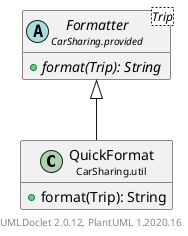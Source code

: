 @startuml
    set namespaceSeparator none
    hide empty fields
    hide empty methods

    class "<size:14>QuickFormat\n<size:10>CarSharing.util" as CarSharing.util.QuickFormat [[QuickFormat.html]] {
        +format(Trip): String
    }

    abstract class "<size:14>Formatter\n<size:10>CarSharing.provided" as CarSharing.provided.Formatter<Trip> [[../provided/Formatter.html]] {
        {abstract} +format(Trip): String
    }

    CarSharing.provided.Formatter <|-- CarSharing.util.QuickFormat

    center footer UMLDoclet 2.0.12, PlantUML 1.2020.16
@enduml
